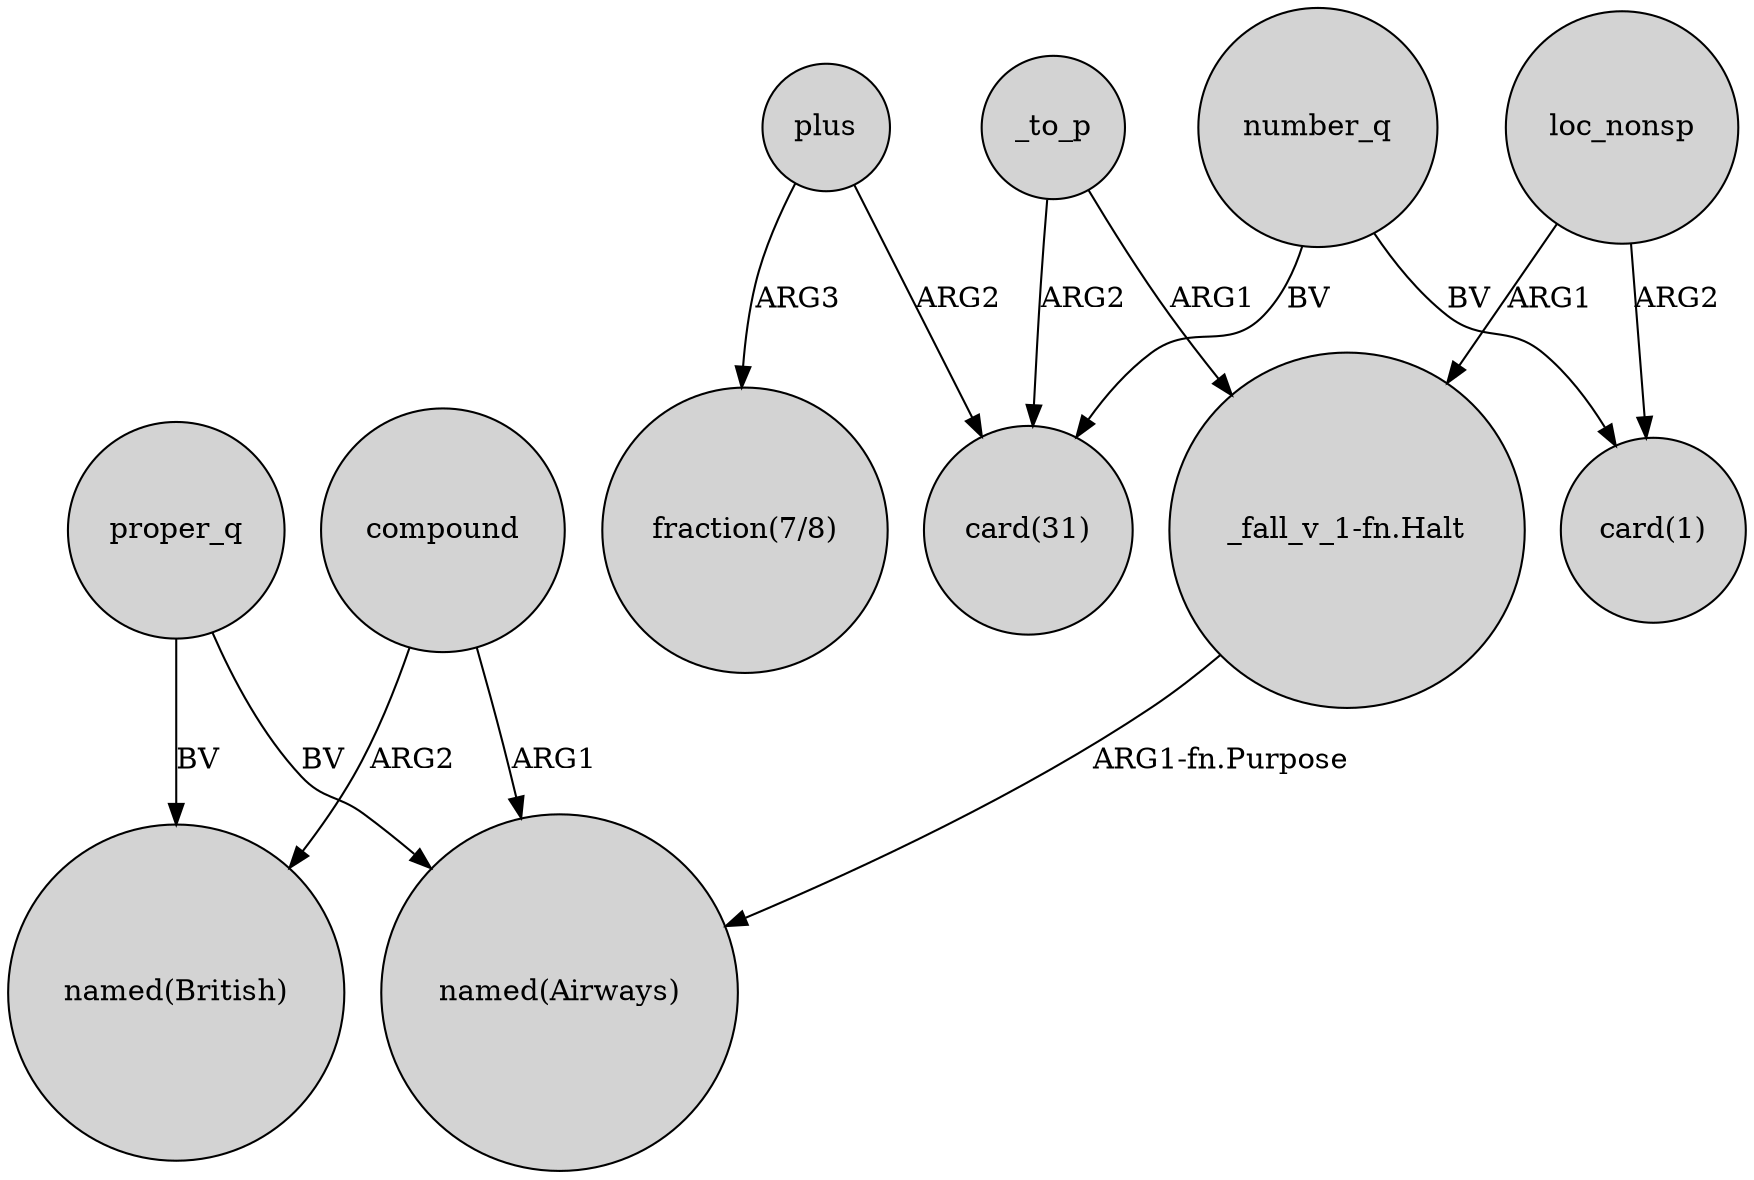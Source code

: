 digraph {
	node [shape=circle style=filled]
	proper_q -> "named(British)" [label=BV]
	compound -> "named(British)" [label=ARG2]
	plus -> "card(31)" [label=ARG2]
	plus -> "fraction(7/8)" [label=ARG3]
	_to_p -> "card(31)" [label=ARG2]
	loc_nonsp -> "card(1)" [label=ARG2]
	number_q -> "card(1)" [label=BV]
	compound -> "named(Airways)" [label=ARG1]
	proper_q -> "named(Airways)" [label=BV]
	_to_p -> "_fall_v_1-fn.Halt" [label=ARG1]
	loc_nonsp -> "_fall_v_1-fn.Halt" [label=ARG1]
	"_fall_v_1-fn.Halt" -> "named(Airways)" [label="ARG1-fn.Purpose"]
	number_q -> "card(31)" [label=BV]
}
